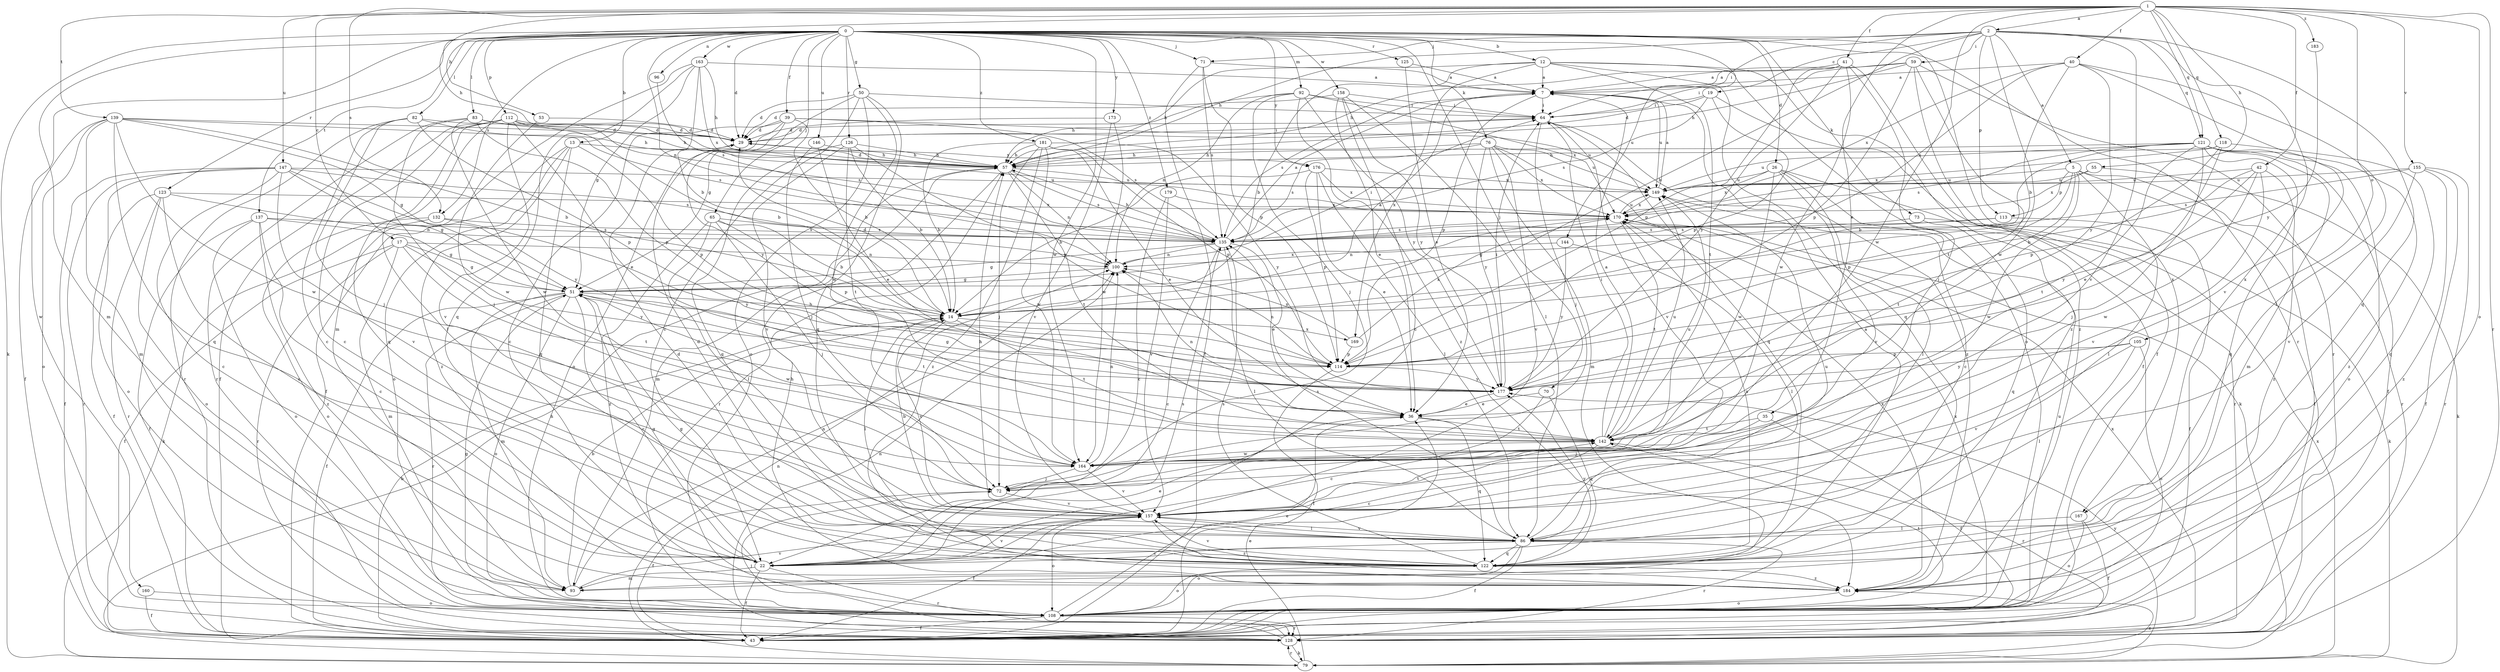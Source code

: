 strict digraph  {
0;
1;
2;
5;
7;
12;
13;
14;
17;
19;
22;
26;
29;
35;
36;
39;
40;
41;
42;
43;
50;
51;
53;
55;
57;
59;
64;
65;
70;
71;
72;
73;
76;
79;
82;
83;
86;
92;
93;
96;
100;
105;
108;
112;
113;
114;
118;
121;
122;
123;
125;
126;
128;
132;
135;
137;
139;
142;
144;
146;
147;
149;
155;
157;
158;
160;
163;
164;
167;
169;
170;
173;
176;
177;
179;
181;
183;
184;
0 -> 12  [label=b];
0 -> 13  [label=b];
0 -> 26  [label=d];
0 -> 29  [label=d];
0 -> 39  [label=f];
0 -> 50  [label=g];
0 -> 65  [label=j];
0 -> 70  [label=j];
0 -> 71  [label=j];
0 -> 73  [label=k];
0 -> 76  [label=k];
0 -> 79  [label=k];
0 -> 82  [label=l];
0 -> 83  [label=l];
0 -> 92  [label=m];
0 -> 93  [label=m];
0 -> 96  [label=n];
0 -> 100  [label=n];
0 -> 112  [label=p];
0 -> 123  [label=r];
0 -> 125  [label=r];
0 -> 126  [label=r];
0 -> 128  [label=r];
0 -> 132  [label=s];
0 -> 137  [label=t];
0 -> 144  [label=u];
0 -> 146  [label=u];
0 -> 158  [label=w];
0 -> 160  [label=w];
0 -> 163  [label=w];
0 -> 164  [label=w];
0 -> 167  [label=x];
0 -> 173  [label=y];
0 -> 176  [label=y];
0 -> 179  [label=z];
0 -> 181  [label=z];
1 -> 2  [label=a];
1 -> 17  [label=c];
1 -> 35  [label=e];
1 -> 40  [label=f];
1 -> 41  [label=f];
1 -> 42  [label=f];
1 -> 53  [label=h];
1 -> 55  [label=h];
1 -> 57  [label=h];
1 -> 105  [label=o];
1 -> 108  [label=o];
1 -> 118  [label=q];
1 -> 121  [label=q];
1 -> 128  [label=r];
1 -> 132  [label=s];
1 -> 139  [label=t];
1 -> 147  [label=u];
1 -> 155  [label=v];
1 -> 164  [label=w];
1 -> 183  [label=z];
2 -> 5  [label=a];
2 -> 14  [label=b];
2 -> 19  [label=c];
2 -> 57  [label=h];
2 -> 59  [label=i];
2 -> 64  [label=i];
2 -> 71  [label=j];
2 -> 113  [label=p];
2 -> 121  [label=q];
2 -> 122  [label=q];
2 -> 157  [label=v];
2 -> 164  [label=w];
2 -> 167  [label=x];
5 -> 43  [label=f];
5 -> 86  [label=l];
5 -> 113  [label=p];
5 -> 114  [label=p];
5 -> 128  [label=r];
5 -> 142  [label=t];
5 -> 149  [label=u];
5 -> 164  [label=w];
7 -> 64  [label=i];
7 -> 114  [label=p];
7 -> 135  [label=s];
7 -> 149  [label=u];
12 -> 7  [label=a];
12 -> 14  [label=b];
12 -> 57  [label=h];
12 -> 108  [label=o];
12 -> 122  [label=q];
12 -> 142  [label=t];
12 -> 169  [label=x];
12 -> 184  [label=z];
13 -> 43  [label=f];
13 -> 108  [label=o];
13 -> 114  [label=p];
13 -> 122  [label=q];
13 -> 176  [label=y];
13 -> 184  [label=z];
14 -> 7  [label=a];
14 -> 29  [label=d];
14 -> 86  [label=l];
14 -> 142  [label=t];
14 -> 157  [label=v];
14 -> 169  [label=x];
17 -> 43  [label=f];
17 -> 51  [label=g];
17 -> 93  [label=m];
17 -> 100  [label=n];
17 -> 128  [label=r];
17 -> 142  [label=t];
17 -> 177  [label=y];
19 -> 29  [label=d];
19 -> 43  [label=f];
19 -> 64  [label=i];
19 -> 114  [label=p];
19 -> 135  [label=s];
22 -> 36  [label=e];
22 -> 43  [label=f];
22 -> 51  [label=g];
22 -> 93  [label=m];
22 -> 128  [label=r];
22 -> 135  [label=s];
22 -> 157  [label=v];
26 -> 22  [label=c];
26 -> 86  [label=l];
26 -> 128  [label=r];
26 -> 149  [label=u];
26 -> 157  [label=v];
26 -> 164  [label=w];
26 -> 170  [label=x];
29 -> 57  [label=h];
29 -> 64  [label=i];
35 -> 43  [label=f];
35 -> 72  [label=j];
35 -> 142  [label=t];
36 -> 100  [label=n];
36 -> 122  [label=q];
36 -> 142  [label=t];
39 -> 14  [label=b];
39 -> 22  [label=c];
39 -> 29  [label=d];
39 -> 108  [label=o];
39 -> 135  [label=s];
39 -> 149  [label=u];
39 -> 177  [label=y];
40 -> 7  [label=a];
40 -> 14  [label=b];
40 -> 86  [label=l];
40 -> 135  [label=s];
40 -> 157  [label=v];
40 -> 170  [label=x];
40 -> 177  [label=y];
41 -> 7  [label=a];
41 -> 57  [label=h];
41 -> 72  [label=j];
41 -> 114  [label=p];
41 -> 164  [label=w];
41 -> 177  [label=y];
41 -> 184  [label=z];
42 -> 14  [label=b];
42 -> 149  [label=u];
42 -> 157  [label=v];
42 -> 164  [label=w];
42 -> 177  [label=y];
42 -> 184  [label=z];
43 -> 14  [label=b];
43 -> 149  [label=u];
50 -> 22  [label=c];
50 -> 29  [label=d];
50 -> 51  [label=g];
50 -> 64  [label=i];
50 -> 108  [label=o];
50 -> 122  [label=q];
50 -> 164  [label=w];
51 -> 14  [label=b];
51 -> 22  [label=c];
51 -> 43  [label=f];
51 -> 93  [label=m];
51 -> 108  [label=o];
51 -> 128  [label=r];
51 -> 142  [label=t];
51 -> 164  [label=w];
51 -> 170  [label=x];
53 -> 29  [label=d];
53 -> 164  [label=w];
55 -> 79  [label=k];
55 -> 149  [label=u];
55 -> 170  [label=x];
57 -> 29  [label=d];
57 -> 93  [label=m];
57 -> 100  [label=n];
57 -> 128  [label=r];
57 -> 135  [label=s];
57 -> 142  [label=t];
57 -> 149  [label=u];
59 -> 7  [label=a];
59 -> 43  [label=f];
59 -> 57  [label=h];
59 -> 64  [label=i];
59 -> 114  [label=p];
59 -> 128  [label=r];
59 -> 142  [label=t];
64 -> 29  [label=d];
64 -> 72  [label=j];
64 -> 122  [label=q];
64 -> 157  [label=v];
64 -> 184  [label=z];
65 -> 14  [label=b];
65 -> 72  [label=j];
65 -> 86  [label=l];
65 -> 114  [label=p];
65 -> 135  [label=s];
65 -> 184  [label=z];
70 -> 22  [label=c];
70 -> 36  [label=e];
70 -> 122  [label=q];
71 -> 7  [label=a];
71 -> 43  [label=f];
71 -> 114  [label=p];
71 -> 135  [label=s];
72 -> 43  [label=f];
72 -> 157  [label=v];
73 -> 79  [label=k];
73 -> 122  [label=q];
73 -> 135  [label=s];
76 -> 57  [label=h];
76 -> 79  [label=k];
76 -> 93  [label=m];
76 -> 135  [label=s];
76 -> 149  [label=u];
76 -> 157  [label=v];
76 -> 170  [label=x];
76 -> 177  [label=y];
79 -> 36  [label=e];
79 -> 57  [label=h];
79 -> 100  [label=n];
79 -> 128  [label=r];
79 -> 170  [label=x];
79 -> 177  [label=y];
79 -> 184  [label=z];
82 -> 22  [label=c];
82 -> 29  [label=d];
82 -> 57  [label=h];
82 -> 72  [label=j];
82 -> 114  [label=p];
82 -> 128  [label=r];
83 -> 29  [label=d];
83 -> 57  [label=h];
83 -> 72  [label=j];
83 -> 114  [label=p];
83 -> 128  [label=r];
83 -> 164  [label=w];
86 -> 22  [label=c];
86 -> 29  [label=d];
86 -> 43  [label=f];
86 -> 108  [label=o];
86 -> 122  [label=q];
86 -> 128  [label=r];
86 -> 135  [label=s];
86 -> 149  [label=u];
86 -> 157  [label=v];
92 -> 57  [label=h];
92 -> 64  [label=i];
92 -> 72  [label=j];
92 -> 100  [label=n];
92 -> 170  [label=x];
92 -> 177  [label=y];
92 -> 184  [label=z];
93 -> 14  [label=b];
93 -> 100  [label=n];
93 -> 157  [label=v];
96 -> 135  [label=s];
100 -> 51  [label=g];
100 -> 64  [label=i];
105 -> 86  [label=l];
105 -> 108  [label=o];
105 -> 114  [label=p];
105 -> 157  [label=v];
105 -> 177  [label=y];
108 -> 36  [label=e];
108 -> 43  [label=f];
108 -> 51  [label=g];
108 -> 128  [label=r];
108 -> 142  [label=t];
108 -> 170  [label=x];
112 -> 14  [label=b];
112 -> 22  [label=c];
112 -> 29  [label=d];
112 -> 36  [label=e];
112 -> 43  [label=f];
112 -> 86  [label=l];
112 -> 122  [label=q];
112 -> 135  [label=s];
112 -> 157  [label=v];
113 -> 43  [label=f];
113 -> 51  [label=g];
113 -> 135  [label=s];
114 -> 43  [label=f];
114 -> 100  [label=n];
114 -> 177  [label=y];
118 -> 36  [label=e];
118 -> 57  [label=h];
118 -> 114  [label=p];
118 -> 122  [label=q];
118 -> 170  [label=x];
121 -> 14  [label=b];
121 -> 43  [label=f];
121 -> 57  [label=h];
121 -> 72  [label=j];
121 -> 93  [label=m];
121 -> 108  [label=o];
121 -> 122  [label=q];
121 -> 135  [label=s];
121 -> 142  [label=t];
121 -> 149  [label=u];
121 -> 184  [label=z];
122 -> 7  [label=a];
122 -> 29  [label=d];
122 -> 51  [label=g];
122 -> 108  [label=o];
122 -> 135  [label=s];
122 -> 157  [label=v];
122 -> 170  [label=x];
122 -> 177  [label=y];
122 -> 184  [label=z];
123 -> 22  [label=c];
123 -> 43  [label=f];
123 -> 100  [label=n];
123 -> 108  [label=o];
123 -> 128  [label=r];
123 -> 170  [label=x];
125 -> 7  [label=a];
125 -> 36  [label=e];
126 -> 14  [label=b];
126 -> 57  [label=h];
126 -> 114  [label=p];
126 -> 122  [label=q];
126 -> 142  [label=t];
126 -> 157  [label=v];
128 -> 72  [label=j];
128 -> 79  [label=k];
128 -> 100  [label=n];
128 -> 170  [label=x];
132 -> 79  [label=k];
132 -> 108  [label=o];
132 -> 135  [label=s];
132 -> 177  [label=y];
135 -> 7  [label=a];
135 -> 22  [label=c];
135 -> 36  [label=e];
135 -> 51  [label=g];
135 -> 57  [label=h];
135 -> 86  [label=l];
135 -> 100  [label=n];
137 -> 22  [label=c];
137 -> 43  [label=f];
137 -> 51  [label=g];
137 -> 108  [label=o];
137 -> 135  [label=s];
137 -> 184  [label=z];
139 -> 14  [label=b];
139 -> 29  [label=d];
139 -> 43  [label=f];
139 -> 51  [label=g];
139 -> 93  [label=m];
139 -> 108  [label=o];
139 -> 122  [label=q];
139 -> 135  [label=s];
139 -> 164  [label=w];
142 -> 7  [label=a];
142 -> 22  [label=c];
142 -> 64  [label=i];
142 -> 128  [label=r];
142 -> 149  [label=u];
142 -> 164  [label=w];
144 -> 86  [label=l];
144 -> 100  [label=n];
144 -> 177  [label=y];
146 -> 36  [label=e];
146 -> 57  [label=h];
146 -> 72  [label=j];
147 -> 22  [label=c];
147 -> 43  [label=f];
147 -> 51  [label=g];
147 -> 108  [label=o];
147 -> 128  [label=r];
147 -> 135  [label=s];
147 -> 149  [label=u];
147 -> 157  [label=v];
147 -> 177  [label=y];
149 -> 7  [label=a];
149 -> 170  [label=x];
155 -> 43  [label=f];
155 -> 128  [label=r];
155 -> 135  [label=s];
155 -> 149  [label=u];
155 -> 157  [label=v];
155 -> 184  [label=z];
157 -> 14  [label=b];
157 -> 43  [label=f];
157 -> 57  [label=h];
157 -> 86  [label=l];
157 -> 108  [label=o];
157 -> 142  [label=t];
157 -> 184  [label=z];
158 -> 22  [label=c];
158 -> 29  [label=d];
158 -> 36  [label=e];
158 -> 64  [label=i];
158 -> 86  [label=l];
158 -> 177  [label=y];
160 -> 43  [label=f];
160 -> 108  [label=o];
163 -> 7  [label=a];
163 -> 14  [label=b];
163 -> 51  [label=g];
163 -> 57  [label=h];
163 -> 93  [label=m];
163 -> 122  [label=q];
163 -> 170  [label=x];
164 -> 72  [label=j];
164 -> 100  [label=n];
164 -> 149  [label=u];
164 -> 157  [label=v];
167 -> 43  [label=f];
167 -> 86  [label=l];
167 -> 108  [label=o];
169 -> 100  [label=n];
169 -> 114  [label=p];
169 -> 170  [label=x];
170 -> 135  [label=s];
170 -> 142  [label=t];
170 -> 149  [label=u];
173 -> 29  [label=d];
173 -> 157  [label=v];
173 -> 164  [label=w];
176 -> 14  [label=b];
176 -> 36  [label=e];
176 -> 86  [label=l];
176 -> 114  [label=p];
176 -> 149  [label=u];
176 -> 170  [label=x];
177 -> 36  [label=e];
177 -> 51  [label=g];
177 -> 64  [label=i];
179 -> 22  [label=c];
179 -> 157  [label=v];
179 -> 170  [label=x];
181 -> 14  [label=b];
181 -> 36  [label=e];
181 -> 57  [label=h];
181 -> 72  [label=j];
181 -> 114  [label=p];
181 -> 164  [label=w];
181 -> 177  [label=y];
181 -> 184  [label=z];
183 -> 177  [label=y];
184 -> 57  [label=h];
184 -> 108  [label=o];
184 -> 170  [label=x];
}
